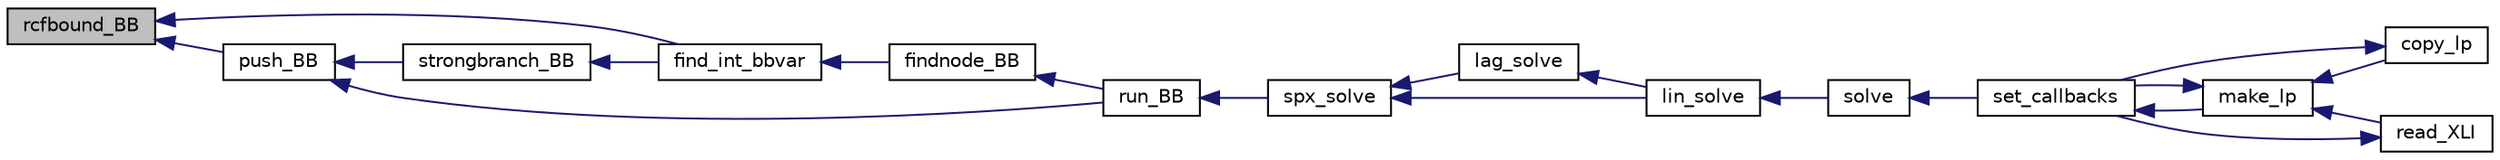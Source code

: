 digraph "rcfbound_BB"
{
  edge [fontname="Helvetica",fontsize="10",labelfontname="Helvetica",labelfontsize="10"];
  node [fontname="Helvetica",fontsize="10",shape=record];
  rankdir="LR";
  Node661 [label="rcfbound_BB",height=0.2,width=0.4,color="black", fillcolor="grey75", style="filled", fontcolor="black"];
  Node661 -> Node662 [dir="back",color="midnightblue",fontsize="10",style="solid",fontname="Helvetica"];
  Node662 [label="find_int_bbvar",height=0.2,width=0.4,color="black", fillcolor="white", style="filled",URL="$df/df7/lp__lib_8h.html#ad6104a5cc6ae29cc1dd1327d8d36047e"];
  Node662 -> Node663 [dir="back",color="midnightblue",fontsize="10",style="solid",fontname="Helvetica"];
  Node663 [label="findnode_BB",height=0.2,width=0.4,color="black", fillcolor="white", style="filled",URL="$d1/dbf/lp__mipbb_8h.html#ad9c2614a833a1e0ab7f4425068752663"];
  Node663 -> Node664 [dir="back",color="midnightblue",fontsize="10",style="solid",fontname="Helvetica"];
  Node664 [label="run_BB",height=0.2,width=0.4,color="black", fillcolor="white", style="filled",URL="$d1/dbf/lp__mipbb_8h.html#a1d8d97b4f4f35f07e6b798f07a62e527"];
  Node664 -> Node665 [dir="back",color="midnightblue",fontsize="10",style="solid",fontname="Helvetica"];
  Node665 [label="spx_solve",height=0.2,width=0.4,color="black", fillcolor="white", style="filled",URL="$d1/d0a/lp__simplex_8h.html#a3effc8b68c1fb21095e7324d83d0dbf7"];
  Node665 -> Node666 [dir="back",color="midnightblue",fontsize="10",style="solid",fontname="Helvetica"];
  Node666 [label="lag_solve",height=0.2,width=0.4,color="black", fillcolor="white", style="filled",URL="$d1/d0a/lp__simplex_8h.html#a320e9e82c06466267a7cb7844c7767b8"];
  Node666 -> Node667 [dir="back",color="midnightblue",fontsize="10",style="solid",fontname="Helvetica"];
  Node667 [label="lin_solve",height=0.2,width=0.4,color="black", fillcolor="white", style="filled",URL="$d1/d0a/lp__simplex_8h.html#a794b0beb471eb7ece9a694717b65b947"];
  Node667 -> Node668 [dir="back",color="midnightblue",fontsize="10",style="solid",fontname="Helvetica"];
  Node668 [label="solve",height=0.2,width=0.4,color="black", fillcolor="white", style="filled",URL="$df/df7/lp__lib_8h.html#a0f4da3a192397e77e6fe92704d4fad3f"];
  Node668 -> Node669 [dir="back",color="midnightblue",fontsize="10",style="solid",fontname="Helvetica"];
  Node669 [label="set_callbacks",height=0.2,width=0.4,color="black", fillcolor="white", style="filled",URL="$df/df7/lp__lib_8h.html#a929e8acb9704f61e16927c915c15cd07"];
  Node669 -> Node670 [dir="back",color="midnightblue",fontsize="10",style="solid",fontname="Helvetica"];
  Node670 [label="make_lp",height=0.2,width=0.4,color="black", fillcolor="white", style="filled",URL="$df/df7/lp__lib_8h.html#a68a0333d84dd944f67e2a0ec72e346a9"];
  Node670 -> Node671 [dir="back",color="midnightblue",fontsize="10",style="solid",fontname="Helvetica"];
  Node671 [label="copy_lp",height=0.2,width=0.4,color="black", fillcolor="white", style="filled",URL="$df/df7/lp__lib_8h.html#aca83ecdbc200b414db491306f3070ae9"];
  Node671 -> Node669 [dir="back",color="midnightblue",fontsize="10",style="solid",fontname="Helvetica"];
  Node670 -> Node669 [dir="back",color="midnightblue",fontsize="10",style="solid",fontname="Helvetica"];
  Node670 -> Node672 [dir="back",color="midnightblue",fontsize="10",style="solid",fontname="Helvetica"];
  Node672 [label="read_XLI",height=0.2,width=0.4,color="black", fillcolor="white", style="filled",URL="$df/df7/lp__lib_8h.html#a351dd803960ab0dae2b39f2c65d3a58d"];
  Node672 -> Node669 [dir="back",color="midnightblue",fontsize="10",style="solid",fontname="Helvetica"];
  Node665 -> Node667 [dir="back",color="midnightblue",fontsize="10",style="solid",fontname="Helvetica"];
  Node661 -> Node673 [dir="back",color="midnightblue",fontsize="10",style="solid",fontname="Helvetica"];
  Node673 [label="push_BB",height=0.2,width=0.4,color="black", fillcolor="white", style="filled",URL="$d1/dbf/lp__mipbb_8h.html#a29fef70f6e599c3d0961c052d6a780df"];
  Node673 -> Node674 [dir="back",color="midnightblue",fontsize="10",style="solid",fontname="Helvetica"];
  Node674 [label="strongbranch_BB",height=0.2,width=0.4,color="black", fillcolor="white", style="filled",URL="$d1/dbf/lp__mipbb_8h.html#a14912803f02db21c25829df065202762"];
  Node674 -> Node662 [dir="back",color="midnightblue",fontsize="10",style="solid",fontname="Helvetica"];
  Node673 -> Node664 [dir="back",color="midnightblue",fontsize="10",style="solid",fontname="Helvetica"];
}
